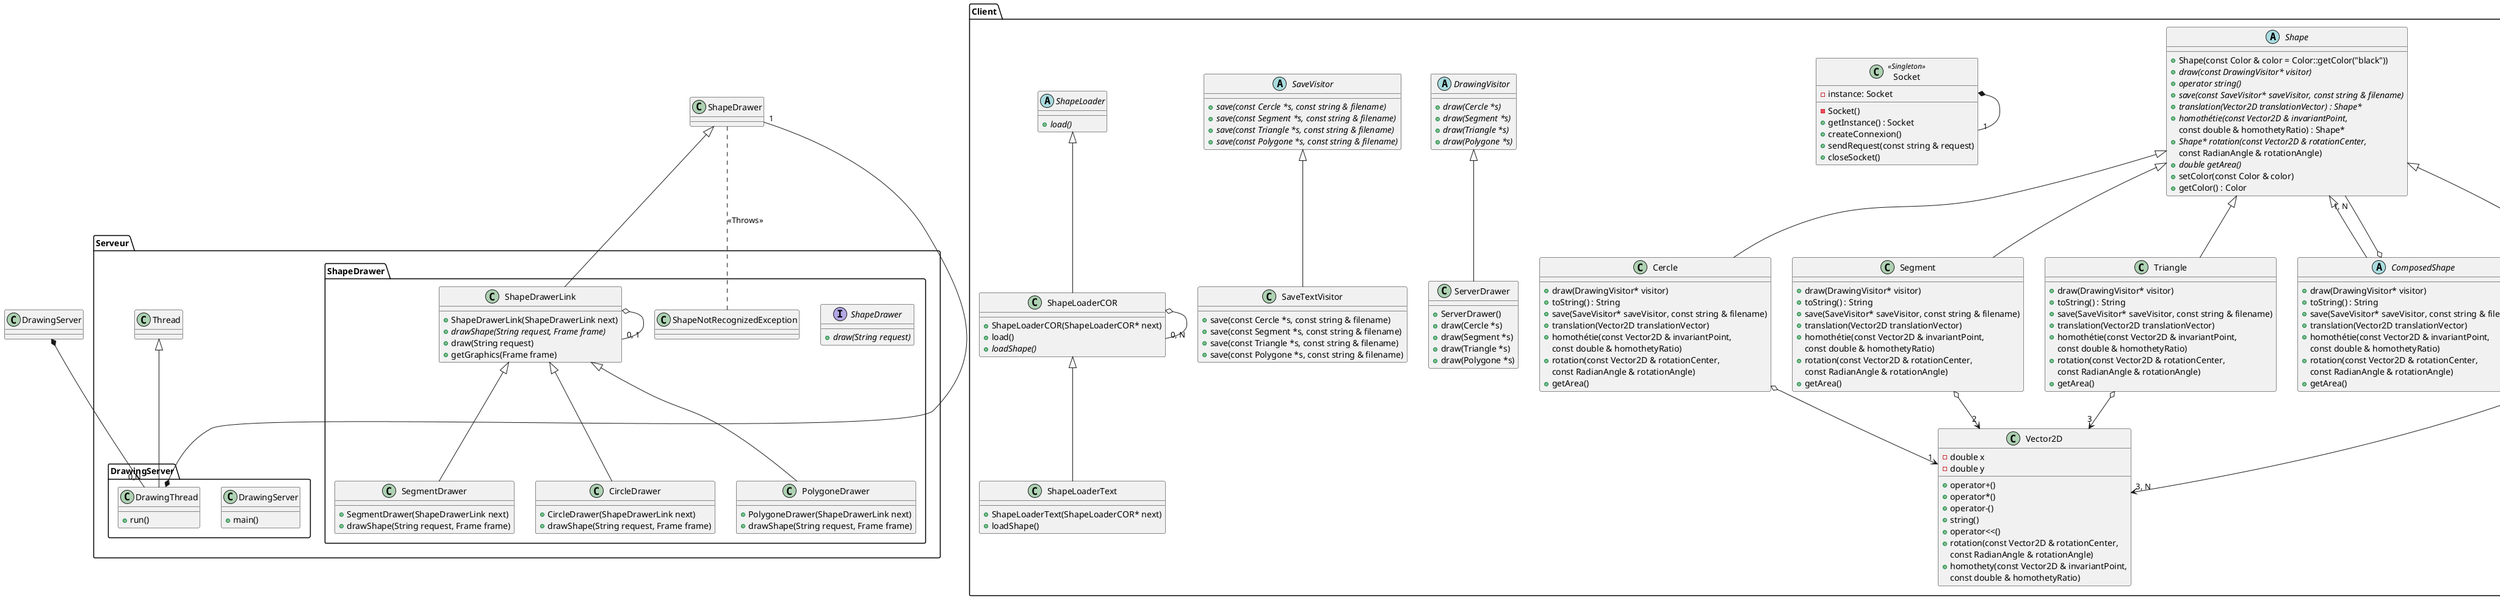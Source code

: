 @startuml
package Client {
    abstract class Shape {
        +Shape(const Color & color = Color::getColor("black"))
        +{abstract} draw(const DrawingVisitor* visitor)
        +{abstract} operator string()
        +{abstract} save(const SaveVisitor* saveVisitor, const string & filename)
        +{abstract} translation(Vector2D translationVector) : Shape*
        +{abstract} homothétie(const Vector2D & invariantPoint,
            const double & homothetyRatio) : Shape*
        +{abstract} Shape* rotation(const Vector2D & rotationCenter,
            const RadianAngle & rotationAngle)
        +{abstract} double getArea()
        +setColor(const Color & color)
        +getColor() : Color
    }

    abstract class ComposedShape {
        +draw(DrawingVisitor* visitor)
        +toString() : String
        +save(SaveVisitor* saveVisitor, const string & filename)
        +translation(Vector2D translationVector)
        +homothétie(const Vector2D & invariantPoint,
            const double & homothetyRatio)
        +rotation(const Vector2D & rotationCenter,
            const RadianAngle & rotationAngle)
        +getArea()
    }

    class Cercle {
        +draw(DrawingVisitor* visitor)
        +toString() : String
        +save(SaveVisitor* saveVisitor, const string & filename)
        +translation(Vector2D translationVector)
        +homothétie(const Vector2D & invariantPoint,
            const double & homothetyRatio)
        +rotation(const Vector2D & rotationCenter,
            const RadianAngle & rotationAngle)
        +getArea()
    }
    class Segment {
        +draw(DrawingVisitor* visitor)
        +toString() : String
        +save(SaveVisitor* saveVisitor, const string & filename)
        +translation(Vector2D translationVector)
        +homothétie(const Vector2D & invariantPoint,
            const double & homothetyRatio)
        +rotation(const Vector2D & rotationCenter,
            const RadianAngle & rotationAngle)
        +getArea()
    }
    class Triangle {
        +draw(DrawingVisitor* visitor)
        +toString() : String
        +save(SaveVisitor* saveVisitor, const string & filename)
        +translation(Vector2D translationVector)
        +homothétie(const Vector2D & invariantPoint,
            const double & homothetyRatio)
        +rotation(const Vector2D & rotationCenter,
            const RadianAngle & rotationAngle)
        +getArea()
    }
    class Polygone {
        +draw(DrawingVisitor* visitor)
        +toString() : String
        +save(SaveVisitor* saveVisitor, const string & filename)
        +translation(Vector2D translationVector)
        +homothétie(const Vector2D & invariantPoint,
            const double & homothetyRatio)
        +rotation(const Vector2D & rotationCenter,
            const RadianAngle & rotationAngle)
        +getArea()
    }
    class Socket << Singleton >> {
        -instance: Socket
        -Socket()
        +getInstance() : Socket
        +createConnexion()
        +sendRequest(const string & request)
        +closeSocket()
    }

    abstract class DrawingVisitor {
        +{abstract} draw(Cercle *s)
        +{abstract} draw(Segment *s)
        +{abstract} draw(Triangle *s)
        +{abstract} draw(Polygone *s)
    }

    abstract class SaveVisitor {
        +{abstract} save(const Cercle *s, const string & filename)
        +{abstract} save(const Segment *s, const string & filename)
        +{abstract} save(const Triangle *s, const string & filename)
        +{abstract} save(const Polygone *s, const string & filename)
    }

    class ServerDrawer {
        +ServerDrawer()
        +draw(Cercle *s)
        +draw(Segment *s)
        +draw(Triangle *s)
        +draw(Polygone *s)
    }

    class SaveTextVisitor {
        +save(const Cercle *s, const string & filename)
        +save(const Segment *s, const string & filename)
        +save(const Triangle *s, const string & filename)
        +save(const Polygone *s, const string & filename)
    }

    abstract class ShapeLoader {
        +{abstract} load()
    }

    class ShapeLoaderCOR {
        +ShapeLoaderCOR(ShapeLoaderCOR* next)
        +load()
        +{abstract}loadShape()
    }

    class ShapeLoaderText {
        +ShapeLoaderText(ShapeLoaderCOR* next)
        +loadShape()
    }

    class Vector2D {
        -double x
        -double y
        +operator+()
        +operator*()
        +operator-()
        +string()
        +operator<<()
        +rotation(const Vector2D & rotationCenter,
            const RadianAngle & rotationAngle)
        +homothety(const Vector2D & invariantPoint,
            const double & homothetyRatio)
    }
}

package Serveur {
    class Thread

    package DrawingServer {
        class DrawingServer {
            +main()
        }
        class DrawingThread {
            +run()
        }
    }

    package ShapeDrawer {
        interface ShapeDrawer {
            +{abstract}draw(String request)
        }

        class ShapeDrawerLink {
            +ShapeDrawerLink(ShapeDrawerLink next)
            +{abstract} drawShape(String request, Frame frame)
            +draw(String request)
            +getGraphics(Frame frame)
        }

        class SegmentDrawer {
            +SegmentDrawer(ShapeDrawerLink next)
            +drawShape(String request, Frame frame)
        }

        class CircleDrawer {
            +CircleDrawer(ShapeDrawerLink next)
            +drawShape(String request, Frame frame)
        }

        class PolygoneDrawer {
            +PolygoneDrawer(ShapeDrawerLink next)
            +drawShape(String request, Frame frame)
        }

        class ShapeNotRecognizedException

    }
}

Shape <|-- Cercle
Shape <|-- Segment
Shape <|-- Triangle
Shape <|-- Polygone
DrawingServer *-- "0,N" DrawingThread
Thread <|-- DrawingThread
ShapeDrawer <|-- ShapeDrawerLink
ShapeDrawerLink o-- "0, 1" ShapeDrawerLink
ShapeDrawerLink <|-- SegmentDrawer
ShapeDrawerLink <|-- CircleDrawer
ShapeDrawerLink <|-- PolygoneDrawer
DrawingThread *-- "1" ShapeDrawer
ComposedShape o-- "1, N" Shape
Shape <|-- ComposedShape
SaveVisitor <|-- SaveTextVisitor
DrawingVisitor <|-- ServerDrawer
ShapeLoader <|-- ShapeLoaderCOR
ShapeLoaderCOR o-- "0, N" ShapeLoaderCOR
ShapeLoaderCOR <|-- ShapeLoaderText
Cercle o--> "1" Vector2D
Segment o--> "2" Vector2D
Triangle o--> "3" Vector2D
Polygone o--> "3, N" Vector2D
ShapeDrawer .. ShapeNotRecognizedException : << Throws >>
Socket *-- "1" Socket
@enduml
